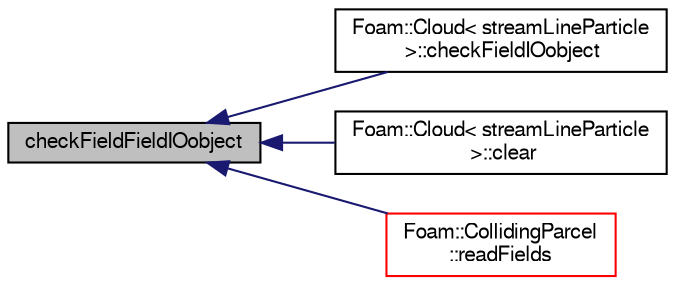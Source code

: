 digraph "checkFieldFieldIOobject"
{
  bgcolor="transparent";
  edge [fontname="FreeSans",fontsize="10",labelfontname="FreeSans",labelfontsize="10"];
  node [fontname="FreeSans",fontsize="10",shape=record];
  rankdir="LR";
  Node225 [label="checkFieldFieldIOobject",height=0.2,width=0.4,color="black", fillcolor="grey75", style="filled", fontcolor="black"];
  Node225 -> Node226 [dir="back",color="midnightblue",fontsize="10",style="solid",fontname="FreeSans"];
  Node226 [label="Foam::Cloud\< streamLineParticle\l \>::checkFieldIOobject",height=0.2,width=0.4,color="black",URL="$a23562.html#a354ac3d5592a996cb2ed69f23e874528",tooltip="Check lagrangian data field. "];
  Node225 -> Node227 [dir="back",color="midnightblue",fontsize="10",style="solid",fontname="FreeSans"];
  Node227 [label="Foam::Cloud\< streamLineParticle\l \>::clear",height=0.2,width=0.4,color="black",URL="$a23562.html#ac8bb3912a3ce86b15842e79d0b421204"];
  Node225 -> Node228 [dir="back",color="midnightblue",fontsize="10",style="solid",fontname="FreeSans"];
  Node228 [label="Foam::CollidingParcel\l::readFields",height=0.2,width=0.4,color="red",URL="$a23854.html#ae1118a08fed2fe58c47d9142f0f131af",tooltip="Read. "];
}
